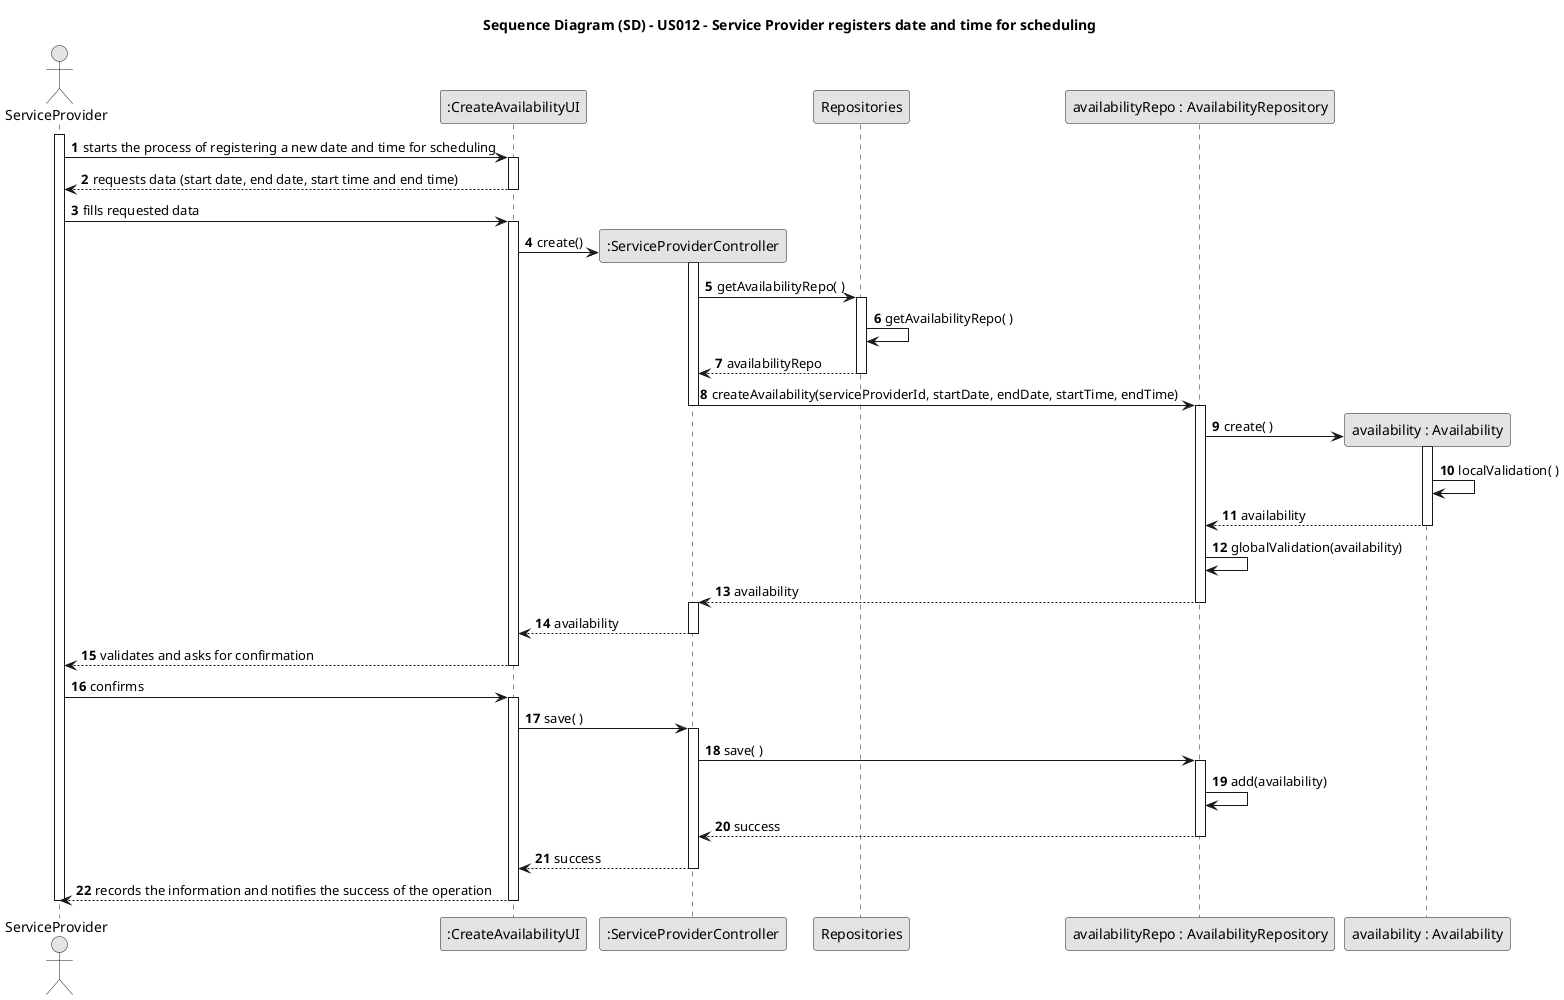 @startuml
skinparam monochrome true
skinparam packageStyle rectangle
skinparam shadowing false

title Sequence Diagram (SD) - US012 - Service Provider registers date and time for scheduling


autonumber

actor ServiceProvider as sp
participant ":CreateAvailabilityUI" as ui
participant ":ServiceProviderController" as ctrl
participant Repositories
participant "availabilityRepo : AvailabilityRepository" as avRepo
participant "availability : Availability" as av


activate sp
    sp -> ui : starts the process of registering a new date and time for scheduling
    activate ui
        ui --> sp : requests data (start date, end date, start time and end time)
    deactivate ui
    sp -> ui : fills requested data
    activate ui
        ui -> ctrl** : create()
        activate ctrl
            ctrl -> Repositories : getAvailabilityRepo( )
            activate Repositories
                Repositories -> Repositories : getAvailabilityRepo( )
                Repositories --> ctrl : availabilityRepo
            deactivate Repositories
            ctrl -> avRepo : createAvailability(serviceProviderId, startDate, endDate, startTime, endTime)
        deactivate ctrl
        activate avRepo
            avRepo -> av** : create( )
            activate av
                av -> av : localValidation( )
                av --> avRepo : availability
            deactivate av
            avRepo -> avRepo : globalValidation(availability)
            avRepo --> ctrl : availability
        deactivate avRepo
        activate ctrl
            ctrl --> ui : availability
        deactivate ctrl
        ui --> sp : validates and asks for confirmation
    deactivate ui
    sp -> ui : confirms
    activate ui
        ui -> ctrl : save( )
        activate ctrl
            ctrl -> avRepo : save( )
            activate avRepo
                avRepo -> avRepo : add(availability)
                avRepo --> ctrl : success
            deactivate avRepo
            ctrl --> ui : success
        deactivate ctrl
        ui --> sp : records the information and notifies the success of the operation
    deactivate ui
deactivate sp

@enduml